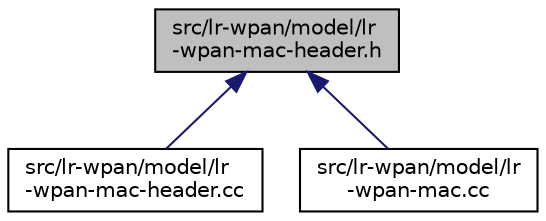 digraph "src/lr-wpan/model/lr-wpan-mac-header.h"
{
 // LATEX_PDF_SIZE
  edge [fontname="Helvetica",fontsize="10",labelfontname="Helvetica",labelfontsize="10"];
  node [fontname="Helvetica",fontsize="10",shape=record];
  Node1 [label="src/lr-wpan/model/lr\l-wpan-mac-header.h",height=0.2,width=0.4,color="black", fillcolor="grey75", style="filled", fontcolor="black",tooltip=" "];
  Node1 -> Node2 [dir="back",color="midnightblue",fontsize="10",style="solid",fontname="Helvetica"];
  Node2 [label="src/lr-wpan/model/lr\l-wpan-mac-header.cc",height=0.2,width=0.4,color="black", fillcolor="white", style="filled",URL="$lr-wpan-mac-header_8cc.html",tooltip=" "];
  Node1 -> Node3 [dir="back",color="midnightblue",fontsize="10",style="solid",fontname="Helvetica"];
  Node3 [label="src/lr-wpan/model/lr\l-wpan-mac.cc",height=0.2,width=0.4,color="black", fillcolor="white", style="filled",URL="$lr-wpan-mac_8cc.html",tooltip=" "];
}
